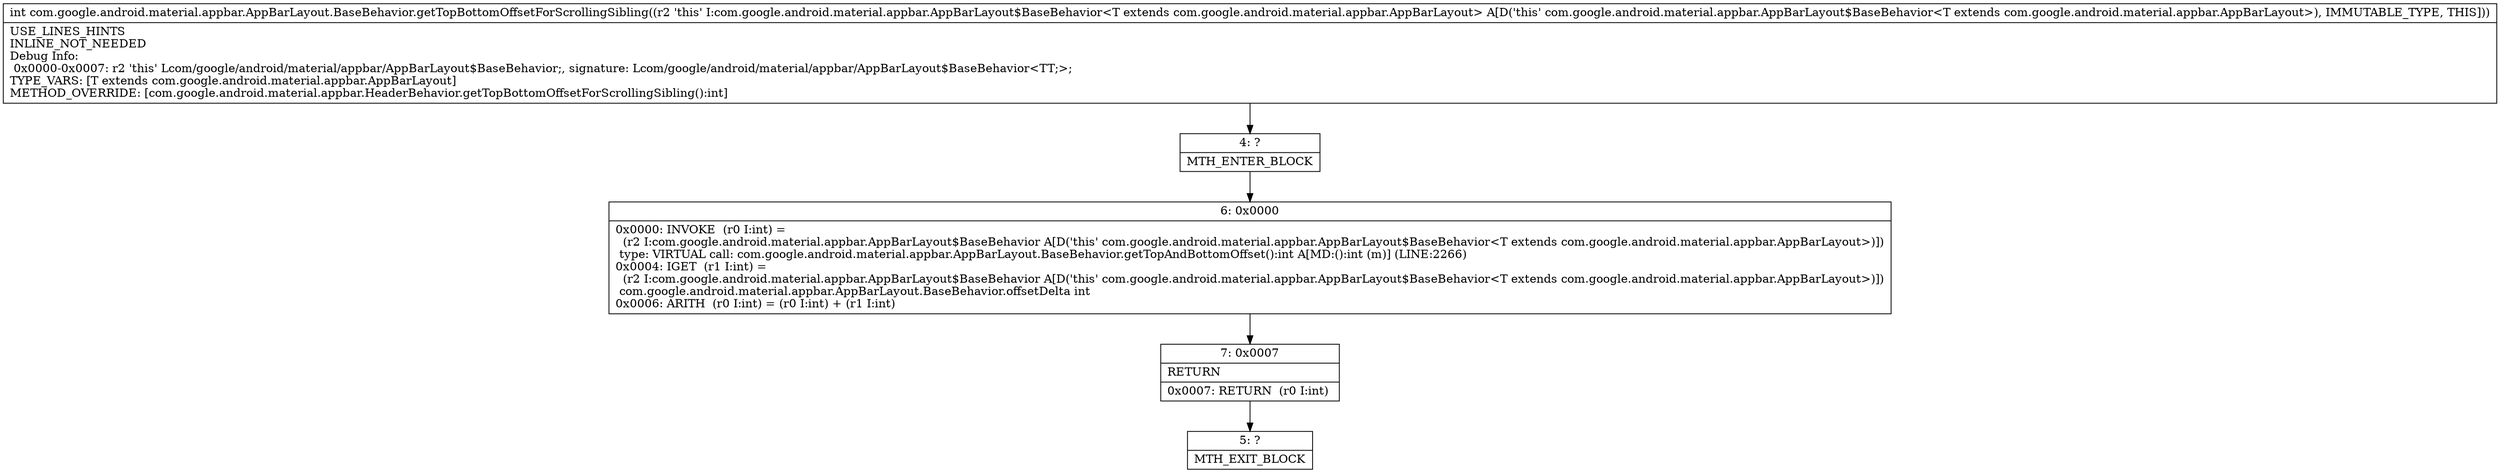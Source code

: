 digraph "CFG forcom.google.android.material.appbar.AppBarLayout.BaseBehavior.getTopBottomOffsetForScrollingSibling()I" {
Node_4 [shape=record,label="{4\:\ ?|MTH_ENTER_BLOCK\l}"];
Node_6 [shape=record,label="{6\:\ 0x0000|0x0000: INVOKE  (r0 I:int) = \l  (r2 I:com.google.android.material.appbar.AppBarLayout$BaseBehavior A[D('this' com.google.android.material.appbar.AppBarLayout$BaseBehavior\<T extends com.google.android.material.appbar.AppBarLayout\>)])\l type: VIRTUAL call: com.google.android.material.appbar.AppBarLayout.BaseBehavior.getTopAndBottomOffset():int A[MD:():int (m)] (LINE:2266)\l0x0004: IGET  (r1 I:int) = \l  (r2 I:com.google.android.material.appbar.AppBarLayout$BaseBehavior A[D('this' com.google.android.material.appbar.AppBarLayout$BaseBehavior\<T extends com.google.android.material.appbar.AppBarLayout\>)])\l com.google.android.material.appbar.AppBarLayout.BaseBehavior.offsetDelta int \l0x0006: ARITH  (r0 I:int) = (r0 I:int) + (r1 I:int) \l}"];
Node_7 [shape=record,label="{7\:\ 0x0007|RETURN\l|0x0007: RETURN  (r0 I:int) \l}"];
Node_5 [shape=record,label="{5\:\ ?|MTH_EXIT_BLOCK\l}"];
MethodNode[shape=record,label="{int com.google.android.material.appbar.AppBarLayout.BaseBehavior.getTopBottomOffsetForScrollingSibling((r2 'this' I:com.google.android.material.appbar.AppBarLayout$BaseBehavior\<T extends com.google.android.material.appbar.AppBarLayout\> A[D('this' com.google.android.material.appbar.AppBarLayout$BaseBehavior\<T extends com.google.android.material.appbar.AppBarLayout\>), IMMUTABLE_TYPE, THIS]))  | USE_LINES_HINTS\lINLINE_NOT_NEEDED\lDebug Info:\l  0x0000\-0x0007: r2 'this' Lcom\/google\/android\/material\/appbar\/AppBarLayout$BaseBehavior;, signature: Lcom\/google\/android\/material\/appbar\/AppBarLayout$BaseBehavior\<TT;\>;\lTYPE_VARS: [T extends com.google.android.material.appbar.AppBarLayout]\lMETHOD_OVERRIDE: [com.google.android.material.appbar.HeaderBehavior.getTopBottomOffsetForScrollingSibling():int]\l}"];
MethodNode -> Node_4;Node_4 -> Node_6;
Node_6 -> Node_7;
Node_7 -> Node_5;
}


